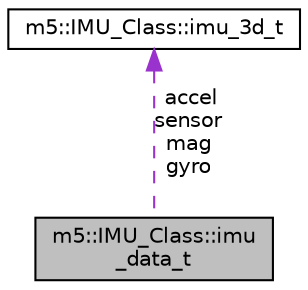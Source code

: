 digraph "m5::IMU_Class::imu_data_t"
{
 // LATEX_PDF_SIZE
  edge [fontname="Helvetica",fontsize="10",labelfontname="Helvetica",labelfontsize="10"];
  node [fontname="Helvetica",fontsize="10",shape=record];
  Node1 [label="m5::IMU_Class::imu\l_data_t",height=0.2,width=0.4,color="black", fillcolor="grey75", style="filled", fontcolor="black",tooltip=" "];
  Node2 -> Node1 [dir="back",color="darkorchid3",fontsize="10",style="dashed",label=" accel\nsensor\nmag\ngyro" ,fontname="Helvetica"];
  Node2 [label="m5::IMU_Class::imu_3d_t",height=0.2,width=0.4,color="black", fillcolor="white", style="filled",URL="$structm5_1_1IMU__Class_1_1imu__3d__t.html",tooltip=" "];
}
